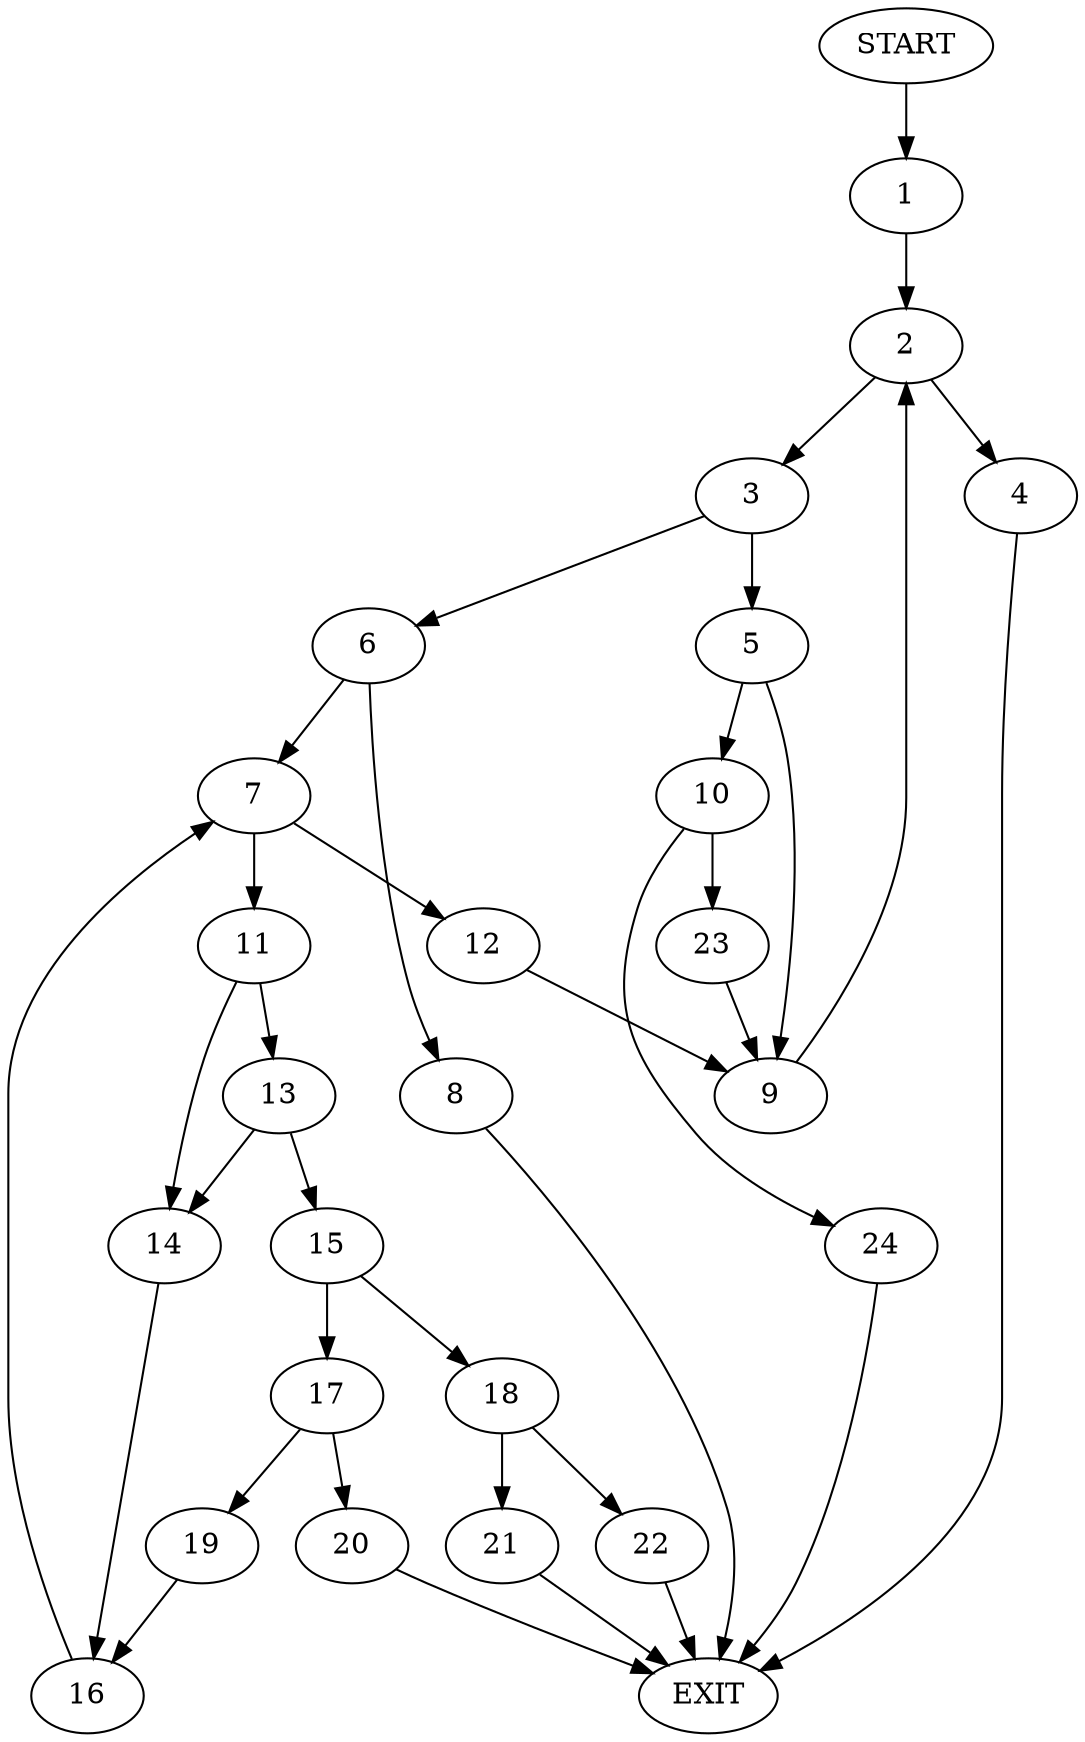 digraph {
0 [label="START"]
25 [label="EXIT"]
0 -> 1
1 -> 2
2 -> 3
2 -> 4
3 -> 5
3 -> 6
4 -> 25
6 -> 7
6 -> 8
5 -> 9
5 -> 10
7 -> 11
7 -> 12
8 -> 25
11 -> 13
11 -> 14
12 -> 9
13 -> 14
13 -> 15
14 -> 16
15 -> 17
15 -> 18
16 -> 7
17 -> 19
17 -> 20
18 -> 21
18 -> 22
19 -> 16
20 -> 25
21 -> 25
22 -> 25
9 -> 2
10 -> 23
10 -> 24
24 -> 25
23 -> 9
}
